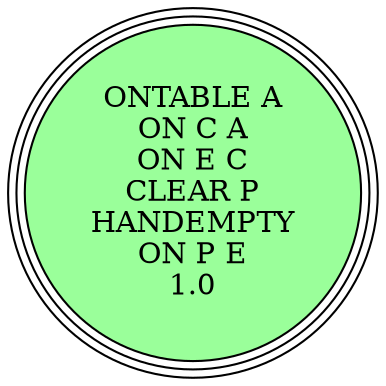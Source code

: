 digraph {
"ONTABLE A\nON C A\nON E C\nCLEAR P\nHANDEMPTY\nON P E\n1.0\n" [shape=circle, style=filled, fillcolor=palegreen1, peripheries=3];
"ONTABLE A\nON C A\nON E C\nCLEAR P\nHANDEMPTY\nON P E\n1.0\n" [shape=circle, style=filled, fillcolor=palegreen1, peripheries=3];
}
